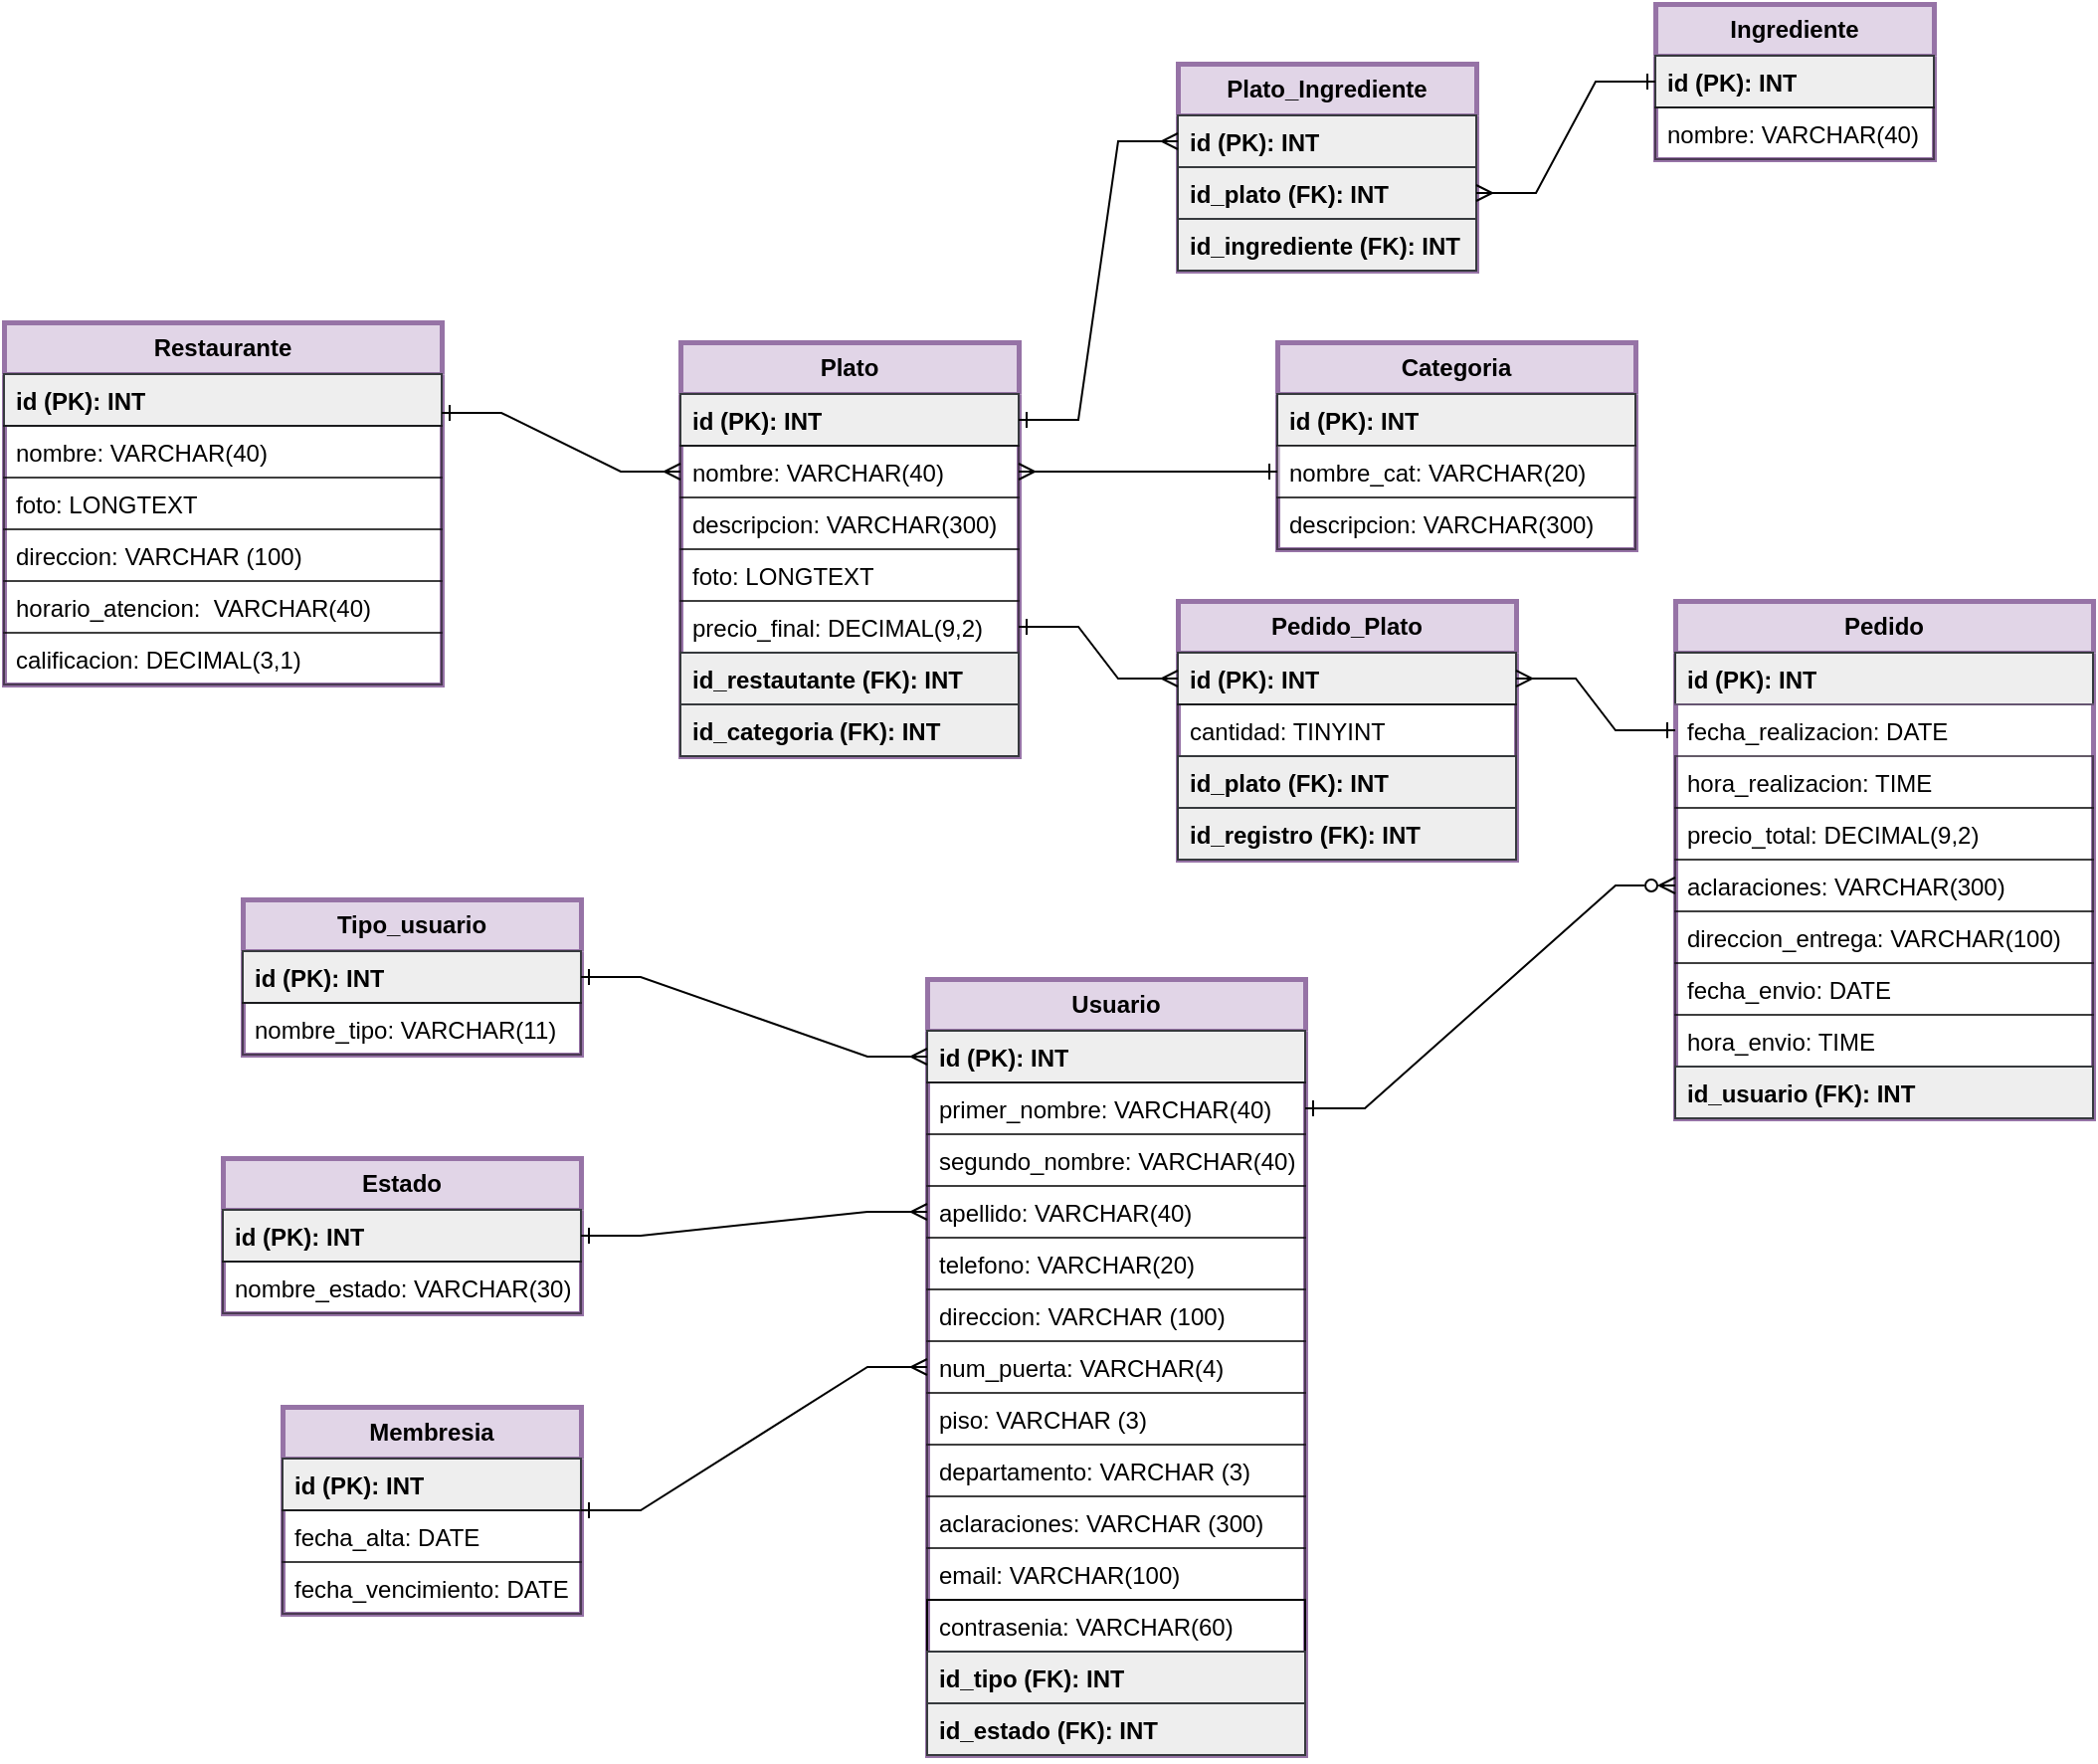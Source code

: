 <mxfile version="24.2.2" type="device">
  <diagram name="Página-1" id="d_0sba6icDmtpNpvkoaT">
    <mxGraphModel dx="2062" dy="1870" grid="1" gridSize="10" guides="1" tooltips="1" connect="1" arrows="1" fold="1" page="1" pageScale="1" pageWidth="827" pageHeight="1169" math="0" shadow="0">
      <root>
        <mxCell id="0" />
        <mxCell id="1" parent="0" />
        <mxCell id="WYL5uViI1YzPa4108oRA-1" value="&lt;b&gt;Restaurante&lt;/b&gt;" style="swimlane;fontStyle=0;childLayout=stackLayout;horizontal=1;startSize=26;fillColor=#e1d5e7;horizontalStack=0;resizeParent=1;resizeParentMax=0;resizeLast=0;collapsible=1;marginBottom=0;whiteSpace=wrap;html=1;strokeColor=#9673a6;strokeWidth=2.5;" parent="1" vertex="1">
          <mxGeometry x="-190" y="40" width="220" height="182" as="geometry" />
        </mxCell>
        <mxCell id="WYL5uViI1YzPa4108oRA-2" value="&lt;b&gt;id (PK): INT&lt;/b&gt;" style="text;strokeColor=#36393d;fillColor=#eeeeee;align=left;verticalAlign=top;spacingLeft=4;spacingRight=4;overflow=hidden;rotatable=0;points=[[0,0.5],[1,0.5]];portConstraint=eastwest;whiteSpace=wrap;html=1;" parent="WYL5uViI1YzPa4108oRA-1" vertex="1">
          <mxGeometry y="26" width="220" height="26" as="geometry" />
        </mxCell>
        <mxCell id="Su24HoslpY2dBQeBUihp-10" value="nombre: VARCHAR(40)" style="text;strokeColor=default;fillColor=none;align=left;verticalAlign=top;spacingLeft=4;spacingRight=4;overflow=hidden;rotatable=0;points=[[0,0.5],[1,0.5]];portConstraint=eastwest;whiteSpace=wrap;html=1;opacity=50;" parent="WYL5uViI1YzPa4108oRA-1" vertex="1">
          <mxGeometry y="52" width="220" height="26" as="geometry" />
        </mxCell>
        <mxCell id="WYL5uViI1YzPa4108oRA-3" value="foto: LONGTEXT" style="text;strokeColor=default;fillColor=none;align=left;verticalAlign=top;spacingLeft=4;spacingRight=4;overflow=hidden;rotatable=0;points=[[0,0.5],[1,0.5]];portConstraint=eastwest;whiteSpace=wrap;html=1;opacity=50;" parent="WYL5uViI1YzPa4108oRA-1" vertex="1">
          <mxGeometry y="78" width="220" height="26" as="geometry" />
        </mxCell>
        <mxCell id="WYL5uViI1YzPa4108oRA-6" value="direccion: VARCHAR (100)" style="text;strokeColor=default;fillColor=none;align=left;verticalAlign=top;spacingLeft=4;spacingRight=4;overflow=hidden;rotatable=0;points=[[0,0.5],[1,0.5]];portConstraint=eastwest;whiteSpace=wrap;html=1;opacity=50;" parent="WYL5uViI1YzPa4108oRA-1" vertex="1">
          <mxGeometry y="104" width="220" height="26" as="geometry" />
        </mxCell>
        <mxCell id="WYL5uViI1YzPa4108oRA-8" value="horario_atencion:&amp;nbsp;&amp;nbsp;VARCHAR(40)" style="text;strokeColor=default;fillColor=none;align=left;verticalAlign=top;spacingLeft=4;spacingRight=4;overflow=hidden;rotatable=0;points=[[0,0.5],[1,0.5]];portConstraint=eastwest;whiteSpace=wrap;html=1;opacity=50;" parent="WYL5uViI1YzPa4108oRA-1" vertex="1">
          <mxGeometry y="130" width="220" height="26" as="geometry" />
        </mxCell>
        <mxCell id="WYL5uViI1YzPa4108oRA-7" value="calificacion: DECIMAL(3,1)" style="text;strokeColor=default;fillColor=none;align=left;verticalAlign=top;spacingLeft=4;spacingRight=4;overflow=hidden;rotatable=0;points=[[0,0.5],[1,0.5]];portConstraint=eastwest;whiteSpace=wrap;html=1;opacity=50;" parent="WYL5uViI1YzPa4108oRA-1" vertex="1">
          <mxGeometry y="156" width="220" height="26" as="geometry" />
        </mxCell>
        <mxCell id="WYL5uViI1YzPa4108oRA-9" value="&lt;b&gt;Plato&lt;/b&gt;" style="swimlane;fontStyle=0;childLayout=stackLayout;horizontal=1;startSize=26;fillColor=#e1d5e7;horizontalStack=0;resizeParent=1;resizeParentMax=0;resizeLast=0;collapsible=1;marginBottom=0;whiteSpace=wrap;html=1;strokeColor=#9673a6;strokeWidth=2.5;" parent="1" vertex="1">
          <mxGeometry x="150" y="50" width="170" height="208" as="geometry" />
        </mxCell>
        <mxCell id="Su24HoslpY2dBQeBUihp-83" value="&lt;b&gt;id (PK): INT&lt;/b&gt;" style="text;strokeColor=#36393d;fillColor=#eeeeee;align=left;verticalAlign=top;spacingLeft=4;spacingRight=4;overflow=hidden;rotatable=0;points=[[0,0.5],[1,0.5]];portConstraint=eastwest;whiteSpace=wrap;html=1;" parent="WYL5uViI1YzPa4108oRA-9" vertex="1">
          <mxGeometry y="26" width="170" height="26" as="geometry" />
        </mxCell>
        <mxCell id="WYL5uViI1YzPa4108oRA-10" value="nombre: VARCHAR(40)" style="text;strokeColor=default;fillColor=none;align=left;verticalAlign=top;spacingLeft=4;spacingRight=4;overflow=hidden;rotatable=0;points=[[0,0.5],[1,0.5]];portConstraint=eastwest;whiteSpace=wrap;html=1;opacity=50;" parent="WYL5uViI1YzPa4108oRA-9" vertex="1">
          <mxGeometry y="52" width="170" height="26" as="geometry" />
        </mxCell>
        <mxCell id="WYL5uViI1YzPa4108oRA-11" value="descripcion: VARCHAR(300)" style="text;strokeColor=default;fillColor=none;align=left;verticalAlign=top;spacingLeft=4;spacingRight=4;overflow=hidden;rotatable=0;points=[[0,0.5],[1,0.5]];portConstraint=eastwest;whiteSpace=wrap;html=1;opacity=50;" parent="WYL5uViI1YzPa4108oRA-9" vertex="1">
          <mxGeometry y="78" width="170" height="26" as="geometry" />
        </mxCell>
        <mxCell id="WYL5uViI1YzPa4108oRA-12" value="foto: LONGTEXT" style="text;strokeColor=default;fillColor=none;align=left;verticalAlign=top;spacingLeft=4;spacingRight=4;overflow=hidden;rotatable=0;points=[[0,0.5],[1,0.5]];portConstraint=eastwest;whiteSpace=wrap;html=1;opacity=50;" parent="WYL5uViI1YzPa4108oRA-9" vertex="1">
          <mxGeometry y="104" width="170" height="26" as="geometry" />
        </mxCell>
        <mxCell id="WYL5uViI1YzPa4108oRA-13" value="precio_final: DECIMAL(9,2)" style="text;strokeColor=default;fillColor=none;align=left;verticalAlign=top;spacingLeft=4;spacingRight=4;overflow=hidden;rotatable=0;points=[[0,0.5],[1,0.5]];portConstraint=eastwest;whiteSpace=wrap;html=1;opacity=50;" parent="WYL5uViI1YzPa4108oRA-9" vertex="1">
          <mxGeometry y="130" width="170" height="26" as="geometry" />
        </mxCell>
        <mxCell id="Su24HoslpY2dBQeBUihp-12" value="&lt;b&gt;id_restautante (FK): INT&lt;/b&gt;" style="text;strokeColor=#36393d;fillColor=#eeeeee;align=left;verticalAlign=top;spacingLeft=4;spacingRight=4;overflow=hidden;rotatable=0;points=[[0,0.5],[1,0.5]];portConstraint=eastwest;whiteSpace=wrap;html=1;" parent="WYL5uViI1YzPa4108oRA-9" vertex="1">
          <mxGeometry y="156" width="170" height="26" as="geometry" />
        </mxCell>
        <mxCell id="Su24HoslpY2dBQeBUihp-23" value="&lt;b&gt;id_categoria (FK): INT&lt;/b&gt;" style="text;strokeColor=#36393d;fillColor=#eeeeee;align=left;verticalAlign=top;spacingLeft=4;spacingRight=4;overflow=hidden;rotatable=0;points=[[0,0.5],[1,0.5]];portConstraint=eastwest;whiteSpace=wrap;html=1;" parent="WYL5uViI1YzPa4108oRA-9" vertex="1">
          <mxGeometry y="182" width="170" height="26" as="geometry" />
        </mxCell>
        <mxCell id="WYL5uViI1YzPa4108oRA-14" value="&lt;b&gt;Categoria&lt;/b&gt;" style="swimlane;fontStyle=0;childLayout=stackLayout;horizontal=1;startSize=26;fillColor=#e1d5e7;horizontalStack=0;resizeParent=1;resizeParentMax=0;resizeLast=0;collapsible=1;marginBottom=0;whiteSpace=wrap;html=1;strokeColor=#9673a6;strokeWidth=2.5;" parent="1" vertex="1">
          <mxGeometry x="450" y="50" width="180" height="104" as="geometry" />
        </mxCell>
        <mxCell id="Su24HoslpY2dBQeBUihp-82" value="&lt;b&gt;id (PK): INT&lt;/b&gt;" style="text;strokeColor=#36393d;fillColor=#eeeeee;align=left;verticalAlign=top;spacingLeft=4;spacingRight=4;overflow=hidden;rotatable=0;points=[[0,0.5],[1,0.5]];portConstraint=eastwest;whiteSpace=wrap;html=1;" parent="WYL5uViI1YzPa4108oRA-14" vertex="1">
          <mxGeometry y="26" width="180" height="26" as="geometry" />
        </mxCell>
        <mxCell id="WYL5uViI1YzPa4108oRA-15" value="nombre_cat: VARCHAR(20)" style="text;strokeColor=default;fillColor=default;align=left;verticalAlign=top;spacingLeft=4;spacingRight=4;overflow=hidden;rotatable=0;points=[[0,0.5],[1,0.5]];portConstraint=eastwest;whiteSpace=wrap;html=1;opacity=50;" parent="WYL5uViI1YzPa4108oRA-14" vertex="1">
          <mxGeometry y="52" width="180" height="26" as="geometry" />
        </mxCell>
        <mxCell id="WYL5uViI1YzPa4108oRA-16" value="descripcion: VARCHAR(300)" style="text;strokeColor=default;fillColor=none;align=left;verticalAlign=top;spacingLeft=4;spacingRight=4;overflow=hidden;rotatable=0;points=[[0,0.5],[1,0.5]];portConstraint=eastwest;whiteSpace=wrap;html=1;opacity=50;" parent="WYL5uViI1YzPa4108oRA-14" vertex="1">
          <mxGeometry y="78" width="180" height="26" as="geometry" />
        </mxCell>
        <mxCell id="WYL5uViI1YzPa4108oRA-18" value="&lt;b&gt;Pedido&lt;/b&gt;" style="swimlane;fontStyle=0;childLayout=stackLayout;horizontal=1;startSize=26;fillColor=#e1d5e7;horizontalStack=0;resizeParent=1;resizeParentMax=0;resizeLast=0;collapsible=1;marginBottom=0;whiteSpace=wrap;html=1;strokeColor=#9673a6;strokeWidth=2.5;" parent="1" vertex="1">
          <mxGeometry x="650" y="180" width="210" height="260" as="geometry" />
        </mxCell>
        <mxCell id="Su24HoslpY2dBQeBUihp-75" value="&lt;b&gt;id (PK): INT&lt;/b&gt;" style="text;strokeColor=#36393d;fillColor=#eeeeee;align=left;verticalAlign=top;spacingLeft=4;spacingRight=4;overflow=hidden;rotatable=0;points=[[0,0.5],[1,0.5]];portConstraint=eastwest;whiteSpace=wrap;html=1;strokeWidth=1;perimeterSpacing=0;" parent="WYL5uViI1YzPa4108oRA-18" vertex="1">
          <mxGeometry y="26" width="210" height="26" as="geometry" />
        </mxCell>
        <mxCell id="WYL5uViI1YzPa4108oRA-19" value="fecha_realizacion: DATE" style="text;strokeColor=#9673a6;fillColor=none;align=left;verticalAlign=top;spacingLeft=4;spacingRight=4;overflow=hidden;rotatable=0;points=[[0,0.5],[1,0.5]];portConstraint=eastwest;whiteSpace=wrap;html=1;opacity=50;" parent="WYL5uViI1YzPa4108oRA-18" vertex="1">
          <mxGeometry y="52" width="210" height="26" as="geometry" />
        </mxCell>
        <mxCell id="WYL5uViI1YzPa4108oRA-20" value="hora_realizacion: TIME" style="text;strokeColor=default;fillColor=none;align=left;verticalAlign=top;spacingLeft=4;spacingRight=4;overflow=hidden;rotatable=0;points=[[0,0.5],[1,0.5]];portConstraint=eastwest;whiteSpace=wrap;html=1;opacity=50;" parent="WYL5uViI1YzPa4108oRA-18" vertex="1">
          <mxGeometry y="78" width="210" height="26" as="geometry" />
        </mxCell>
        <mxCell id="WYL5uViI1YzPa4108oRA-22" value="precio_total: DECIMAL(9,2)" style="text;strokeColor=default;fillColor=none;align=left;verticalAlign=top;spacingLeft=4;spacingRight=4;overflow=hidden;rotatable=0;points=[[0,0.5],[1,0.5]];portConstraint=eastwest;whiteSpace=wrap;html=1;opacity=50;" parent="WYL5uViI1YzPa4108oRA-18" vertex="1">
          <mxGeometry y="104" width="210" height="26" as="geometry" />
        </mxCell>
        <mxCell id="WYL5uViI1YzPa4108oRA-23" value="aclaraciones: VARCHAR(300)" style="text;strokeColor=default;fillColor=none;align=left;verticalAlign=top;spacingLeft=4;spacingRight=4;overflow=hidden;rotatable=0;points=[[0,0.5],[1,0.5]];portConstraint=eastwest;whiteSpace=wrap;html=1;opacity=50;" parent="WYL5uViI1YzPa4108oRA-18" vertex="1">
          <mxGeometry y="130" width="210" height="26" as="geometry" />
        </mxCell>
        <mxCell id="WYL5uViI1YzPa4108oRA-24" value="direccion_entrega: VARCHAR(100)" style="text;strokeColor=default;fillColor=none;align=left;verticalAlign=top;spacingLeft=4;spacingRight=4;overflow=hidden;rotatable=0;points=[[0,0.5],[1,0.5]];portConstraint=eastwest;whiteSpace=wrap;html=1;opacity=50;" parent="WYL5uViI1YzPa4108oRA-18" vertex="1">
          <mxGeometry y="156" width="210" height="26" as="geometry" />
        </mxCell>
        <mxCell id="WYL5uViI1YzPa4108oRA-26" value="fecha_envio: DATE" style="text;strokeColor=default;fillColor=none;align=left;verticalAlign=top;spacingLeft=4;spacingRight=4;overflow=hidden;rotatable=0;points=[[0,0.5],[1,0.5]];portConstraint=eastwest;whiteSpace=wrap;html=1;opacity=50;" parent="WYL5uViI1YzPa4108oRA-18" vertex="1">
          <mxGeometry y="182" width="210" height="26" as="geometry" />
        </mxCell>
        <mxCell id="WYL5uViI1YzPa4108oRA-25" value="hora_envio: TIME" style="text;strokeColor=default;fillColor=none;align=left;verticalAlign=top;spacingLeft=4;spacingRight=4;overflow=hidden;rotatable=0;points=[[0,0.5],[1,0.5]];portConstraint=eastwest;whiteSpace=wrap;html=1;opacity=50;" parent="WYL5uViI1YzPa4108oRA-18" vertex="1">
          <mxGeometry y="208" width="210" height="26" as="geometry" />
        </mxCell>
        <mxCell id="Su24HoslpY2dBQeBUihp-56" value="&lt;b&gt;id_usuario (FK): INT&lt;/b&gt;" style="text;strokeColor=#36393d;fillColor=#eeeeee;align=left;verticalAlign=top;spacingLeft=4;spacingRight=4;overflow=hidden;rotatable=0;points=[[0,0.5],[1,0.5]];portConstraint=eastwest;whiteSpace=wrap;html=1;" parent="WYL5uViI1YzPa4108oRA-18" vertex="1">
          <mxGeometry y="234" width="210" height="26" as="geometry" />
        </mxCell>
        <mxCell id="WYL5uViI1YzPa4108oRA-27" value="&lt;b&gt;Ingrediente&lt;/b&gt;" style="swimlane;fontStyle=0;childLayout=stackLayout;horizontal=1;startSize=26;fillColor=#e1d5e7;horizontalStack=0;resizeParent=1;resizeParentMax=0;resizeLast=0;collapsible=1;marginBottom=0;whiteSpace=wrap;html=1;strokeColor=#9673a6;strokeWidth=2.5;" parent="1" vertex="1">
          <mxGeometry x="640" y="-120" width="140" height="78" as="geometry" />
        </mxCell>
        <mxCell id="Su24HoslpY2dBQeBUihp-80" value="&lt;b&gt;id (PK): INT&lt;/b&gt;" style="text;strokeColor=#36393d;fillColor=#eeeeee;align=left;verticalAlign=top;spacingLeft=4;spacingRight=4;overflow=hidden;rotatable=0;points=[[0,0.5],[1,0.5]];portConstraint=eastwest;whiteSpace=wrap;html=1;fillStyle=auto;" parent="WYL5uViI1YzPa4108oRA-27" vertex="1">
          <mxGeometry y="26" width="140" height="26" as="geometry" />
        </mxCell>
        <mxCell id="WYL5uViI1YzPa4108oRA-28" value="nombre: VARCHAR(40)" style="text;strokeColor=default;fillColor=none;align=left;verticalAlign=top;spacingLeft=4;spacingRight=4;overflow=hidden;rotatable=0;points=[[0,0.5],[1,0.5]];portConstraint=eastwest;whiteSpace=wrap;html=1;opacity=50;" parent="WYL5uViI1YzPa4108oRA-27" vertex="1">
          <mxGeometry y="52" width="140" height="26" as="geometry" />
        </mxCell>
        <mxCell id="Su24HoslpY2dBQeBUihp-1" value="" style="edgeStyle=entityRelationEdgeStyle;fontSize=12;html=1;endArrow=ERone;endFill=1;rounded=0;exitX=0;exitY=0.5;exitDx=0;exitDy=0;startArrow=ERmany;startFill=0;entryX=1;entryY=0.25;entryDx=0;entryDy=0;" parent="1" source="WYL5uViI1YzPa4108oRA-10" target="WYL5uViI1YzPa4108oRA-1" edge="1">
          <mxGeometry width="100" height="100" relative="1" as="geometry">
            <mxPoint x="270" y="220" as="sourcePoint" />
            <mxPoint x="30" y="90" as="targetPoint" />
          </mxGeometry>
        </mxCell>
        <mxCell id="Su24HoslpY2dBQeBUihp-2" value="" style="edgeStyle=entityRelationEdgeStyle;fontSize=12;html=1;endArrow=ERone;endFill=1;rounded=0;exitX=1;exitY=0.5;exitDx=0;exitDy=0;startArrow=ERmany;startFill=0;" parent="1" source="WYL5uViI1YzPa4108oRA-10" target="WYL5uViI1YzPa4108oRA-15" edge="1">
          <mxGeometry width="100" height="100" relative="1" as="geometry">
            <mxPoint x="694" y="206" as="sourcePoint" />
            <mxPoint x="500" y="206" as="targetPoint" />
            <Array as="points">
              <mxPoint x="560" y="120" />
            </Array>
          </mxGeometry>
        </mxCell>
        <mxCell id="Su24HoslpY2dBQeBUihp-3" value="&lt;b&gt;Pedido_Plato&lt;/b&gt;" style="swimlane;fontStyle=0;childLayout=stackLayout;horizontal=1;startSize=26;fillColor=#e1d5e7;horizontalStack=0;resizeParent=1;resizeParentMax=0;resizeLast=0;collapsible=1;marginBottom=0;whiteSpace=wrap;html=1;strokeColor=#9673a6;strokeWidth=2.5;" parent="1" vertex="1">
          <mxGeometry x="400" y="180" width="170" height="130" as="geometry" />
        </mxCell>
        <mxCell id="Su24HoslpY2dBQeBUihp-79" value="&lt;b&gt;id (PK): INT&lt;/b&gt;" style="text;strokeColor=#36393d;fillColor=#eeeeee;align=left;verticalAlign=top;spacingLeft=4;spacingRight=4;overflow=hidden;rotatable=0;points=[[0,0.5],[1,0.5]];portConstraint=eastwest;whiteSpace=wrap;html=1;" parent="Su24HoslpY2dBQeBUihp-3" vertex="1">
          <mxGeometry y="26" width="170" height="26" as="geometry" />
        </mxCell>
        <mxCell id="WYL5uViI1YzPa4108oRA-21" value="cantidad: TINYINT" style="text;strokeColor=default;fillColor=none;align=left;verticalAlign=top;spacingLeft=4;spacingRight=4;overflow=hidden;rotatable=0;points=[[0,0.5],[1,0.5]];portConstraint=eastwest;whiteSpace=wrap;html=1;opacity=50;" parent="Su24HoslpY2dBQeBUihp-3" vertex="1">
          <mxGeometry y="52" width="170" height="26" as="geometry" />
        </mxCell>
        <mxCell id="Su24HoslpY2dBQeBUihp-24" value="&lt;b&gt;id_plato (FK): INT&lt;/b&gt;" style="text;strokeColor=#36393d;fillColor=#eeeeee;align=left;verticalAlign=top;spacingLeft=4;spacingRight=4;overflow=hidden;rotatable=0;points=[[0,0.5],[1,0.5]];portConstraint=eastwest;whiteSpace=wrap;html=1;" parent="Su24HoslpY2dBQeBUihp-3" vertex="1">
          <mxGeometry y="78" width="170" height="26" as="geometry" />
        </mxCell>
        <mxCell id="Su24HoslpY2dBQeBUihp-27" value="&lt;b&gt;id_registro (FK): INT&lt;/b&gt;" style="text;strokeColor=#36393d;fillColor=#eeeeee;align=left;verticalAlign=top;spacingLeft=4;spacingRight=4;overflow=hidden;rotatable=0;points=[[0,0.5],[1,0.5]];portConstraint=eastwest;whiteSpace=wrap;html=1;" parent="Su24HoslpY2dBQeBUihp-3" vertex="1">
          <mxGeometry y="104" width="170" height="26" as="geometry" />
        </mxCell>
        <mxCell id="Su24HoslpY2dBQeBUihp-8" value="" style="edgeStyle=entityRelationEdgeStyle;fontSize=12;html=1;endArrow=ERone;endFill=1;rounded=0;entryX=0;entryY=0.5;entryDx=0;entryDy=0;exitX=1;exitY=0.5;exitDx=0;exitDy=0;startArrow=ERmany;startFill=0;" parent="1" source="Su24HoslpY2dBQeBUihp-79" target="WYL5uViI1YzPa4108oRA-19" edge="1">
          <mxGeometry width="100" height="100" relative="1" as="geometry">
            <mxPoint x="511" y="440" as="sourcePoint" />
            <mxPoint x="317" y="440" as="targetPoint" />
          </mxGeometry>
        </mxCell>
        <mxCell id="Su24HoslpY2dBQeBUihp-9" value="" style="edgeStyle=entityRelationEdgeStyle;fontSize=12;html=1;endArrow=ERone;endFill=1;rounded=0;entryX=1;entryY=0.5;entryDx=0;entryDy=0;exitX=0;exitY=0.5;exitDx=0;exitDy=0;startArrow=ERmany;startFill=0;" parent="1" source="Su24HoslpY2dBQeBUihp-79" target="WYL5uViI1YzPa4108oRA-13" edge="1">
          <mxGeometry width="100" height="100" relative="1" as="geometry">
            <mxPoint x="620" y="443" as="sourcePoint" />
            <mxPoint x="490" y="534" as="targetPoint" />
            <Array as="points">
              <mxPoint x="580" y="410" />
              <mxPoint x="580" y="290" />
              <mxPoint x="550" y="260" />
              <mxPoint x="540" y="260" />
              <mxPoint x="580" y="190" />
              <mxPoint x="580" y="200" />
              <mxPoint x="560" y="210" />
              <mxPoint x="610" y="180" />
              <mxPoint x="540" y="200" />
              <mxPoint x="560" y="200" />
            </Array>
          </mxGeometry>
        </mxCell>
        <mxCell id="Su24HoslpY2dBQeBUihp-13" value="&lt;b&gt;Plato_Ingrediente&lt;/b&gt;" style="swimlane;fontStyle=0;childLayout=stackLayout;horizontal=1;startSize=26;fillColor=#e1d5e7;horizontalStack=0;resizeParent=1;resizeParentMax=0;resizeLast=0;collapsible=1;marginBottom=0;whiteSpace=wrap;html=1;strokeColor=#9673a6;strokeWidth=2.5;" parent="1" vertex="1">
          <mxGeometry x="400" y="-90" width="150" height="104" as="geometry" />
        </mxCell>
        <mxCell id="Su24HoslpY2dBQeBUihp-85" value="&lt;b&gt;id (PK): INT&lt;/b&gt;" style="text;strokeColor=#36393d;fillColor=#eeeeee;align=left;verticalAlign=top;spacingLeft=4;spacingRight=4;overflow=hidden;rotatable=0;points=[[0,0.5],[1,0.5]];portConstraint=eastwest;whiteSpace=wrap;html=1;" parent="Su24HoslpY2dBQeBUihp-13" vertex="1">
          <mxGeometry y="26" width="150" height="26" as="geometry" />
        </mxCell>
        <mxCell id="Su24HoslpY2dBQeBUihp-19" value="&lt;b&gt;id_plato (FK): INT&lt;/b&gt;" style="text;strokeColor=#36393d;fillColor=#eeeeee;align=left;verticalAlign=top;spacingLeft=4;spacingRight=4;overflow=hidden;rotatable=0;points=[[0,0.5],[1,0.5]];portConstraint=eastwest;whiteSpace=wrap;html=1;" parent="Su24HoslpY2dBQeBUihp-13" vertex="1">
          <mxGeometry y="52" width="150" height="26" as="geometry" />
        </mxCell>
        <mxCell id="Su24HoslpY2dBQeBUihp-20" value="&lt;b&gt;id_ingrediente (FK): INT&lt;/b&gt;" style="text;strokeColor=#36393d;fillColor=#eeeeee;align=left;verticalAlign=top;spacingLeft=4;spacingRight=4;overflow=hidden;rotatable=0;points=[[0,0.5],[1,0.5]];portConstraint=eastwest;whiteSpace=wrap;html=1;" parent="Su24HoslpY2dBQeBUihp-13" vertex="1">
          <mxGeometry y="78" width="150" height="26" as="geometry" />
        </mxCell>
        <mxCell id="Su24HoslpY2dBQeBUihp-16" value="" style="edgeStyle=entityRelationEdgeStyle;fontSize=12;html=1;endArrow=ERone;endFill=1;rounded=0;entryX=1;entryY=0.5;entryDx=0;entryDy=0;exitX=0;exitY=0.5;exitDx=0;exitDy=0;startArrow=ERmany;startFill=0;" parent="1" source="Su24HoslpY2dBQeBUihp-85" target="Su24HoslpY2dBQeBUihp-83" edge="1">
          <mxGeometry width="100" height="100" relative="1" as="geometry">
            <mxPoint x="330" y="-58" as="sourcePoint" />
            <mxPoint x="270" y="-110" as="targetPoint" />
            <Array as="points">
              <mxPoint x="540" y="107" />
              <mxPoint x="540" y="-13" />
              <mxPoint x="510" y="-43" />
              <mxPoint x="500" y="-43" />
              <mxPoint x="540" y="-113" />
              <mxPoint x="540" y="-103" />
              <mxPoint x="520" y="-93" />
              <mxPoint x="570" y="-123" />
              <mxPoint x="500" y="-103" />
              <mxPoint x="520" y="-103" />
            </Array>
          </mxGeometry>
        </mxCell>
        <mxCell id="Su24HoslpY2dBQeBUihp-17" value="" style="edgeStyle=entityRelationEdgeStyle;fontSize=12;html=1;endArrow=ERone;endFill=1;rounded=0;startArrow=ERmany;startFill=0;exitX=1;exitY=0.5;exitDx=0;exitDy=0;" parent="1" source="Su24HoslpY2dBQeBUihp-19" target="WYL5uViI1YzPa4108oRA-27" edge="1">
          <mxGeometry width="100" height="100" relative="1" as="geometry">
            <mxPoint x="620" y="20" as="sourcePoint" />
            <mxPoint x="690" y="143" as="targetPoint" />
            <Array as="points">
              <mxPoint x="920" y="161" />
              <mxPoint x="920" y="41" />
              <mxPoint x="890" y="11" />
              <mxPoint x="880" y="11" />
              <mxPoint x="920" y="-59" />
              <mxPoint x="920" y="-49" />
              <mxPoint x="900" y="-39" />
              <mxPoint x="950" y="-69" />
              <mxPoint x="880" y="-49" />
              <mxPoint x="900" y="-49" />
            </Array>
          </mxGeometry>
        </mxCell>
        <mxCell id="Su24HoslpY2dBQeBUihp-28" value="&lt;b&gt;Usuario&lt;/b&gt;" style="swimlane;fontStyle=0;childLayout=stackLayout;horizontal=1;startSize=26;fillColor=#e1d5e7;horizontalStack=0;resizeParent=1;resizeParentMax=0;resizeLast=0;collapsible=1;marginBottom=0;whiteSpace=wrap;html=1;strokeColor=#9673a6;strokeWidth=2.5;" parent="1" vertex="1">
          <mxGeometry x="274" y="370" width="190" height="390" as="geometry" />
        </mxCell>
        <mxCell id="Su24HoslpY2dBQeBUihp-78" value="&lt;b&gt;id (PK): INT&lt;/b&gt;" style="text;strokeColor=#36393d;fillColor=#eeeeee;align=left;verticalAlign=top;spacingLeft=4;spacingRight=4;overflow=hidden;rotatable=0;points=[[0,0.5],[1,0.5]];portConstraint=eastwest;whiteSpace=wrap;html=1;" parent="Su24HoslpY2dBQeBUihp-28" vertex="1">
          <mxGeometry y="26" width="190" height="26" as="geometry" />
        </mxCell>
        <mxCell id="Su24HoslpY2dBQeBUihp-30" value="primer_nombre: VARCHAR(40)" style="text;strokeColor=default;fillColor=none;align=left;verticalAlign=top;spacingLeft=4;spacingRight=4;overflow=hidden;rotatable=0;points=[[0,0.5],[1,0.5]];portConstraint=eastwest;whiteSpace=wrap;html=1;rounded=0;opacity=50;" parent="Su24HoslpY2dBQeBUihp-28" vertex="1">
          <mxGeometry y="52" width="190" height="26" as="geometry" />
        </mxCell>
        <mxCell id="Su24HoslpY2dBQeBUihp-36" value="segundo_nombre: VARCHAR(40)" style="text;strokeColor=default;fillColor=none;align=left;verticalAlign=top;spacingLeft=4;spacingRight=4;overflow=hidden;rotatable=0;points=[[0,0.5],[1,0.5]];portConstraint=eastwest;whiteSpace=wrap;html=1;opacity=50;" parent="Su24HoslpY2dBQeBUihp-28" vertex="1">
          <mxGeometry y="78" width="190" height="26" as="geometry" />
        </mxCell>
        <mxCell id="Su24HoslpY2dBQeBUihp-35" value="apellido: VARCHAR(40)" style="text;strokeColor=default;fillColor=none;align=left;verticalAlign=top;spacingLeft=4;spacingRight=4;overflow=hidden;rotatable=0;points=[[0,0.5],[1,0.5]];portConstraint=eastwest;whiteSpace=wrap;html=1;opacity=50;" parent="Su24HoslpY2dBQeBUihp-28" vertex="1">
          <mxGeometry y="104" width="190" height="26" as="geometry" />
        </mxCell>
        <mxCell id="Su24HoslpY2dBQeBUihp-31" value="telefono: VARCHAR(20)" style="text;strokeColor=default;fillColor=none;align=left;verticalAlign=top;spacingLeft=4;spacingRight=4;overflow=hidden;rotatable=0;points=[[0,0.5],[1,0.5]];portConstraint=eastwest;whiteSpace=wrap;html=1;opacity=50;" parent="Su24HoslpY2dBQeBUihp-28" vertex="1">
          <mxGeometry y="130" width="190" height="26" as="geometry" />
        </mxCell>
        <mxCell id="Su24HoslpY2dBQeBUihp-32" value="direccion: VARCHAR (100)" style="text;strokeColor=default;fillColor=none;align=left;verticalAlign=top;spacingLeft=4;spacingRight=4;overflow=hidden;rotatable=0;points=[[0,0.5],[1,0.5]];portConstraint=eastwest;whiteSpace=wrap;html=1;opacity=50;" parent="Su24HoslpY2dBQeBUihp-28" vertex="1">
          <mxGeometry y="156" width="190" height="26" as="geometry" />
        </mxCell>
        <mxCell id="Su24HoslpY2dBQeBUihp-37" value="num_puerta: VARCHAR(4)" style="text;strokeColor=default;fillColor=none;align=left;verticalAlign=top;spacingLeft=4;spacingRight=4;overflow=hidden;rotatable=0;points=[[0,0.5],[1,0.5]];portConstraint=eastwest;whiteSpace=wrap;html=1;opacity=50;" parent="Su24HoslpY2dBQeBUihp-28" vertex="1">
          <mxGeometry y="182" width="190" height="26" as="geometry" />
        </mxCell>
        <mxCell id="Su24HoslpY2dBQeBUihp-38" value="piso: VARCHAR (3)" style="text;strokeColor=default;fillColor=none;align=left;verticalAlign=top;spacingLeft=4;spacingRight=4;overflow=hidden;rotatable=0;points=[[0,0.5],[1,0.5]];portConstraint=eastwest;whiteSpace=wrap;html=1;opacity=50;" parent="Su24HoslpY2dBQeBUihp-28" vertex="1">
          <mxGeometry y="208" width="190" height="26" as="geometry" />
        </mxCell>
        <mxCell id="Su24HoslpY2dBQeBUihp-33" value="departamento: VARCHAR (3)" style="text;strokeColor=default;fillColor=none;align=left;verticalAlign=top;spacingLeft=4;spacingRight=4;overflow=hidden;rotatable=0;points=[[0,0.5],[1,0.5]];portConstraint=eastwest;whiteSpace=wrap;html=1;opacity=50;" parent="Su24HoslpY2dBQeBUihp-28" vertex="1">
          <mxGeometry y="234" width="190" height="26" as="geometry" />
        </mxCell>
        <mxCell id="Su24HoslpY2dBQeBUihp-39" value="aclaraciones: VARCHAR (300)" style="text;strokeColor=default;fillColor=none;align=left;verticalAlign=top;spacingLeft=4;spacingRight=4;overflow=hidden;rotatable=0;points=[[0,0.5],[1,0.5]];portConstraint=eastwest;whiteSpace=wrap;html=1;opacity=50;" parent="Su24HoslpY2dBQeBUihp-28" vertex="1">
          <mxGeometry y="260" width="190" height="26" as="geometry" />
        </mxCell>
        <mxCell id="Su24HoslpY2dBQeBUihp-41" value="email: VARCHAR(100)" style="text;strokeColor=default;fillColor=none;align=left;verticalAlign=top;spacingLeft=4;spacingRight=4;overflow=hidden;rotatable=0;points=[[0,0.5],[1,0.5]];portConstraint=eastwest;whiteSpace=wrap;html=1;opacity=50;" parent="Su24HoslpY2dBQeBUihp-28" vertex="1">
          <mxGeometry y="286" width="190" height="26" as="geometry" />
        </mxCell>
        <mxCell id="Su24HoslpY2dBQeBUihp-40" value="contrasenia: VARCHAR(60)" style="text;strokeColor=default;fillColor=none;align=left;verticalAlign=top;spacingLeft=4;spacingRight=4;overflow=hidden;rotatable=0;points=[[0,0.5],[1,0.5]];portConstraint=eastwest;whiteSpace=wrap;html=1;" parent="Su24HoslpY2dBQeBUihp-28" vertex="1">
          <mxGeometry y="312" width="190" height="26" as="geometry" />
        </mxCell>
        <mxCell id="Su24HoslpY2dBQeBUihp-74" value="&lt;b&gt;id_tipo (FK): INT&lt;/b&gt;" style="text;strokeColor=#36393d;fillColor=#eeeeee;align=left;verticalAlign=top;spacingLeft=4;spacingRight=4;overflow=hidden;rotatable=0;points=[[0,0.5],[1,0.5]];portConstraint=eastwest;whiteSpace=wrap;html=1;" parent="Su24HoslpY2dBQeBUihp-28" vertex="1">
          <mxGeometry y="338" width="190" height="26" as="geometry" />
        </mxCell>
        <mxCell id="Su24HoslpY2dBQeBUihp-73" value="&lt;b&gt;id_estado (FK): INT&lt;/b&gt;" style="text;strokeColor=#36393d;fillColor=#eeeeee;align=left;verticalAlign=top;spacingLeft=4;spacingRight=4;overflow=hidden;rotatable=0;points=[[0,0.5],[1,0.5]];portConstraint=eastwest;whiteSpace=wrap;html=1;" parent="Su24HoslpY2dBQeBUihp-28" vertex="1">
          <mxGeometry y="364" width="190" height="26" as="geometry" />
        </mxCell>
        <mxCell id="Su24HoslpY2dBQeBUihp-42" value="&lt;b&gt;Tipo_usuario&lt;/b&gt;" style="swimlane;fontStyle=0;childLayout=stackLayout;horizontal=1;startSize=26;fillColor=#e1d5e7;horizontalStack=0;resizeParent=1;resizeParentMax=0;resizeLast=0;collapsible=1;marginBottom=0;whiteSpace=wrap;html=1;strokeColor=#9673a6;strokeWidth=2.5;" parent="1" vertex="1">
          <mxGeometry x="-70" y="330" width="170" height="78" as="geometry" />
        </mxCell>
        <mxCell id="Su24HoslpY2dBQeBUihp-81" value="&lt;b&gt;id (PK): INT&lt;/b&gt;" style="text;strokeColor=#36393d;fillColor=#eeeeee;align=left;verticalAlign=top;spacingLeft=4;spacingRight=4;overflow=hidden;rotatable=0;points=[[0,0.5],[1,0.5]];portConstraint=eastwest;whiteSpace=wrap;html=1;" parent="Su24HoslpY2dBQeBUihp-42" vertex="1">
          <mxGeometry y="26" width="170" height="26" as="geometry" />
        </mxCell>
        <mxCell id="Su24HoslpY2dBQeBUihp-44" value="nombre_tipo: VARCHAR(11)" style="text;strokeColor=default;fillColor=none;align=left;verticalAlign=top;spacingLeft=4;spacingRight=4;overflow=hidden;rotatable=0;points=[[0,0.5],[1,0.5]];portConstraint=eastwest;whiteSpace=wrap;html=1;opacity=50;" parent="Su24HoslpY2dBQeBUihp-42" vertex="1">
          <mxGeometry y="52" width="170" height="26" as="geometry" />
        </mxCell>
        <mxCell id="Su24HoslpY2dBQeBUihp-49" value="&lt;b&gt;Estado&lt;/b&gt;" style="swimlane;fontStyle=0;childLayout=stackLayout;horizontal=1;startSize=26;fillColor=#e1d5e7;horizontalStack=0;resizeParent=1;resizeParentMax=0;resizeLast=0;collapsible=1;marginBottom=0;whiteSpace=wrap;html=1;strokeColor=#9673a6;strokeWidth=2.5;" parent="1" vertex="1">
          <mxGeometry x="-80" y="460" width="180" height="78" as="geometry" />
        </mxCell>
        <mxCell id="Su24HoslpY2dBQeBUihp-84" value="&lt;b&gt;id (PK): INT&lt;/b&gt;" style="text;strokeColor=#36393d;fillColor=#eeeeee;align=left;verticalAlign=top;spacingLeft=4;spacingRight=4;overflow=hidden;rotatable=0;points=[[0,0.5],[1,0.5]];portConstraint=eastwest;whiteSpace=wrap;html=1;" parent="Su24HoslpY2dBQeBUihp-49" vertex="1">
          <mxGeometry y="26" width="180" height="26" as="geometry" />
        </mxCell>
        <mxCell id="Su24HoslpY2dBQeBUihp-51" value="nombre_estado: VARCHAR(30)" style="text;strokeColor=default;fillColor=none;align=left;verticalAlign=top;spacingLeft=4;spacingRight=4;overflow=hidden;rotatable=0;points=[[0,0.5],[1,0.5]];portConstraint=eastwest;whiteSpace=wrap;html=1;opacity=50;" parent="Su24HoslpY2dBQeBUihp-49" vertex="1">
          <mxGeometry y="52" width="180" height="26" as="geometry" />
        </mxCell>
        <mxCell id="Su24HoslpY2dBQeBUihp-55" value="" style="edgeStyle=entityRelationEdgeStyle;fontSize=12;html=1;endArrow=ERone;endFill=1;rounded=0;entryX=1;entryY=0.5;entryDx=0;entryDy=0;exitX=0;exitY=0.5;exitDx=0;exitDy=0;startArrow=ERzeroToMany;startFill=0;" parent="1" source="WYL5uViI1YzPa4108oRA-23" target="Su24HoslpY2dBQeBUihp-30" edge="1">
          <mxGeometry width="100" height="100" relative="1" as="geometry">
            <mxPoint x="500" y="420" as="sourcePoint" />
            <mxPoint x="600" y="410" as="targetPoint" />
          </mxGeometry>
        </mxCell>
        <mxCell id="Su24HoslpY2dBQeBUihp-57" value="" style="edgeStyle=entityRelationEdgeStyle;fontSize=12;html=1;endArrow=ERone;endFill=1;rounded=0;startArrow=ERmany;startFill=0;entryX=1;entryY=0.5;entryDx=0;entryDy=0;" parent="1" source="Su24HoslpY2dBQeBUihp-35" target="Su24HoslpY2dBQeBUihp-84" edge="1">
          <mxGeometry width="100" height="100" relative="1" as="geometry">
            <mxPoint x="200" y="560" as="sourcePoint" />
            <mxPoint x="190" y="520" as="targetPoint" />
          </mxGeometry>
        </mxCell>
        <mxCell id="Su24HoslpY2dBQeBUihp-58" value="&lt;b&gt;Membresia&lt;/b&gt;" style="swimlane;fontStyle=0;childLayout=stackLayout;horizontal=1;startSize=26;fillColor=#e1d5e7;horizontalStack=0;resizeParent=1;resizeParentMax=0;resizeLast=0;collapsible=1;marginBottom=0;whiteSpace=wrap;html=1;strokeColor=#9673a6;strokeWidth=2.5;" parent="1" vertex="1">
          <mxGeometry x="-50" y="585" width="150" height="104" as="geometry">
            <mxRectangle x="-220" y="590" width="100" height="30" as="alternateBounds" />
          </mxGeometry>
        </mxCell>
        <mxCell id="Su24HoslpY2dBQeBUihp-76" value="&lt;b&gt;id (PK): INT&lt;/b&gt;" style="text;strokeColor=#36393d;fillColor=#eeeeee;align=left;verticalAlign=top;spacingLeft=4;spacingRight=4;overflow=hidden;rotatable=0;points=[[0,0.5],[1,0.5]];portConstraint=eastwest;whiteSpace=wrap;html=1;" parent="Su24HoslpY2dBQeBUihp-58" vertex="1">
          <mxGeometry y="26" width="150" height="26" as="geometry" />
        </mxCell>
        <mxCell id="Su24HoslpY2dBQeBUihp-60" value="fecha_alta: DATE" style="text;strokeColor=default;fillColor=none;align=left;verticalAlign=top;spacingLeft=4;spacingRight=4;overflow=hidden;rotatable=0;points=[[0,0.5],[1,0.5]];portConstraint=eastwest;whiteSpace=wrap;html=1;opacity=50;" parent="Su24HoslpY2dBQeBUihp-58" vertex="1">
          <mxGeometry y="52" width="150" height="26" as="geometry" />
        </mxCell>
        <mxCell id="Su24HoslpY2dBQeBUihp-61" value="fecha_vencimiento: DATE" style="text;strokeColor=default;fillColor=none;align=left;verticalAlign=top;spacingLeft=4;spacingRight=4;overflow=hidden;rotatable=0;points=[[0,0.5],[1,0.5]];portConstraint=eastwest;whiteSpace=wrap;html=1;opacity=50;" parent="Su24HoslpY2dBQeBUihp-58" vertex="1">
          <mxGeometry y="78" width="150" height="26" as="geometry" />
        </mxCell>
        <mxCell id="Su24HoslpY2dBQeBUihp-71" value="" style="edgeStyle=entityRelationEdgeStyle;fontSize=12;html=1;endArrow=ERone;endFill=1;rounded=0;entryX=1;entryY=0.5;entryDx=0;entryDy=0;exitX=0;exitY=0.5;exitDx=0;exitDy=0;startArrow=ERmany;startFill=0;" parent="1" source="Su24HoslpY2dBQeBUihp-78" target="Su24HoslpY2dBQeBUihp-81" edge="1">
          <mxGeometry width="100" height="100" relative="1" as="geometry">
            <mxPoint x="400" y="300" as="sourcePoint" />
            <mxPoint x="210" y="395" as="targetPoint" />
          </mxGeometry>
        </mxCell>
        <mxCell id="kIKk-jBFJuu0IbzjGvet-8" value="" style="edgeStyle=entityRelationEdgeStyle;fontSize=12;html=1;endArrow=ERone;endFill=1;rounded=0;startArrow=ERmany;startFill=0;" parent="1" source="Su24HoslpY2dBQeBUihp-28" target="Su24HoslpY2dBQeBUihp-58" edge="1">
          <mxGeometry width="100" height="100" relative="1" as="geometry">
            <mxPoint x="284" y="445" as="sourcePoint" />
            <mxPoint x="110" y="509" as="targetPoint" />
          </mxGeometry>
        </mxCell>
      </root>
    </mxGraphModel>
  </diagram>
</mxfile>
